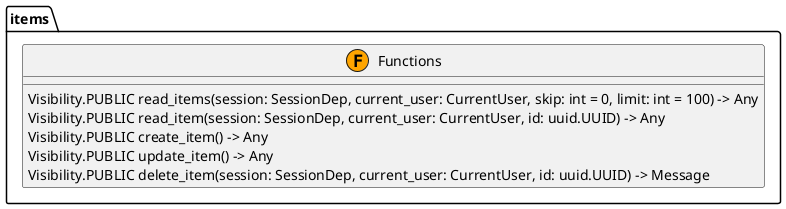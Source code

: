 @startuml
skinparam classAttributeIconSize 0

package "items" {
  class Functions <<(F,orange)>> {
    Visibility.PUBLIC read_items(session: SessionDep, current_user: CurrentUser, skip: int = 0, limit: int = 100) -> Any
    Visibility.PUBLIC read_item(session: SessionDep, current_user: CurrentUser, id: uuid.UUID) -> Any
    Visibility.PUBLIC create_item() -> Any
    Visibility.PUBLIC update_item() -> Any
    Visibility.PUBLIC delete_item(session: SessionDep, current_user: CurrentUser, id: uuid.UUID) -> Message
  }
}

' Relationships
@enduml
